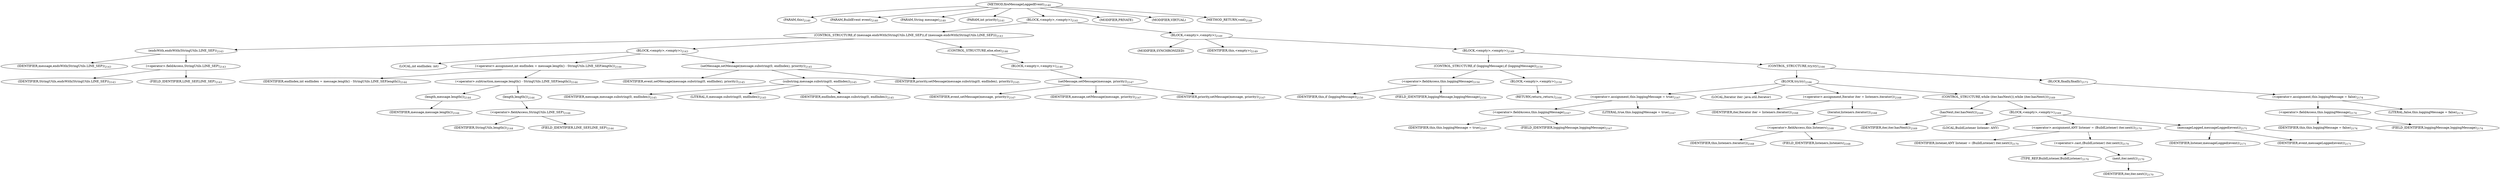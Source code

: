 digraph "fireMessageLoggedEvent" {  
"3565" [label = <(METHOD,fireMessageLoggedEvent)<SUB>2140</SUB>> ]
"233" [label = <(PARAM,this)<SUB>2140</SUB>> ]
"3566" [label = <(PARAM,BuildEvent event)<SUB>2140</SUB>> ]
"3567" [label = <(PARAM,String message)<SUB>2140</SUB>> ]
"3568" [label = <(PARAM,int priority)<SUB>2141</SUB>> ]
"3569" [label = <(BLOCK,&lt;empty&gt;,&lt;empty&gt;)<SUB>2141</SUB>> ]
"3570" [label = <(CONTROL_STRUCTURE,if (message.endsWith(StringUtils.LINE_SEP)),if (message.endsWith(StringUtils.LINE_SEP)))<SUB>2143</SUB>> ]
"3571" [label = <(endsWith,endsWith(StringUtils.LINE_SEP))<SUB>2143</SUB>> ]
"3572" [label = <(IDENTIFIER,message,endsWith(StringUtils.LINE_SEP))<SUB>2143</SUB>> ]
"3573" [label = <(&lt;operator&gt;.fieldAccess,StringUtils.LINE_SEP)<SUB>2143</SUB>> ]
"3574" [label = <(IDENTIFIER,StringUtils,endsWith(StringUtils.LINE_SEP))<SUB>2143</SUB>> ]
"3575" [label = <(FIELD_IDENTIFIER,LINE_SEP,LINE_SEP)<SUB>2143</SUB>> ]
"3576" [label = <(BLOCK,&lt;empty&gt;,&lt;empty&gt;)<SUB>2143</SUB>> ]
"3577" [label = <(LOCAL,int endIndex: int)> ]
"3578" [label = <(&lt;operator&gt;.assignment,int endIndex = message.length() - StringUtils.LINE_SEP.length())<SUB>2144</SUB>> ]
"3579" [label = <(IDENTIFIER,endIndex,int endIndex = message.length() - StringUtils.LINE_SEP.length())<SUB>2144</SUB>> ]
"3580" [label = <(&lt;operator&gt;.subtraction,message.length() - StringUtils.LINE_SEP.length())<SUB>2144</SUB>> ]
"3581" [label = <(length,message.length())<SUB>2144</SUB>> ]
"3582" [label = <(IDENTIFIER,message,message.length())<SUB>2144</SUB>> ]
"3583" [label = <(length,length())<SUB>2144</SUB>> ]
"3584" [label = <(&lt;operator&gt;.fieldAccess,StringUtils.LINE_SEP)<SUB>2144</SUB>> ]
"3585" [label = <(IDENTIFIER,StringUtils,length())<SUB>2144</SUB>> ]
"3586" [label = <(FIELD_IDENTIFIER,LINE_SEP,LINE_SEP)<SUB>2144</SUB>> ]
"3587" [label = <(setMessage,setMessage(message.substring(0, endIndex), priority))<SUB>2145</SUB>> ]
"3588" [label = <(IDENTIFIER,event,setMessage(message.substring(0, endIndex), priority))<SUB>2145</SUB>> ]
"3589" [label = <(substring,message.substring(0, endIndex))<SUB>2145</SUB>> ]
"3590" [label = <(IDENTIFIER,message,message.substring(0, endIndex))<SUB>2145</SUB>> ]
"3591" [label = <(LITERAL,0,message.substring(0, endIndex))<SUB>2145</SUB>> ]
"3592" [label = <(IDENTIFIER,endIndex,message.substring(0, endIndex))<SUB>2145</SUB>> ]
"3593" [label = <(IDENTIFIER,priority,setMessage(message.substring(0, endIndex), priority))<SUB>2145</SUB>> ]
"3594" [label = <(CONTROL_STRUCTURE,else,else)<SUB>2146</SUB>> ]
"3595" [label = <(BLOCK,&lt;empty&gt;,&lt;empty&gt;)<SUB>2146</SUB>> ]
"3596" [label = <(setMessage,setMessage(message, priority))<SUB>2147</SUB>> ]
"3597" [label = <(IDENTIFIER,event,setMessage(message, priority))<SUB>2147</SUB>> ]
"3598" [label = <(IDENTIFIER,message,setMessage(message, priority))<SUB>2147</SUB>> ]
"3599" [label = <(IDENTIFIER,priority,setMessage(message, priority))<SUB>2147</SUB>> ]
"3600" [label = <(BLOCK,&lt;empty&gt;,&lt;empty&gt;)<SUB>2149</SUB>> ]
"3601" [label = <(MODIFIER,SYNCHRONIZED)> ]
"232" [label = <(IDENTIFIER,this,&lt;empty&gt;)<SUB>2149</SUB>> ]
"3602" [label = <(BLOCK,&lt;empty&gt;,&lt;empty&gt;)<SUB>2149</SUB>> ]
"3603" [label = <(CONTROL_STRUCTURE,if (loggingMessage),if (loggingMessage))<SUB>2150</SUB>> ]
"3604" [label = <(&lt;operator&gt;.fieldAccess,this.loggingMessage)<SUB>2150</SUB>> ]
"3605" [label = <(IDENTIFIER,this,if (loggingMessage))<SUB>2150</SUB>> ]
"3606" [label = <(FIELD_IDENTIFIER,loggingMessage,loggingMessage)<SUB>2150</SUB>> ]
"3607" [label = <(BLOCK,&lt;empty&gt;,&lt;empty&gt;)<SUB>2150</SUB>> ]
"3608" [label = <(RETURN,return;,return;)<SUB>2164</SUB>> ]
"3609" [label = <(CONTROL_STRUCTURE,try,try)<SUB>2166</SUB>> ]
"3610" [label = <(BLOCK,try,try)<SUB>2166</SUB>> ]
"3611" [label = <(&lt;operator&gt;.assignment,this.loggingMessage = true)<SUB>2167</SUB>> ]
"3612" [label = <(&lt;operator&gt;.fieldAccess,this.loggingMessage)<SUB>2167</SUB>> ]
"3613" [label = <(IDENTIFIER,this,this.loggingMessage = true)<SUB>2167</SUB>> ]
"3614" [label = <(FIELD_IDENTIFIER,loggingMessage,loggingMessage)<SUB>2167</SUB>> ]
"3615" [label = <(LITERAL,true,this.loggingMessage = true)<SUB>2167</SUB>> ]
"3616" [label = <(LOCAL,Iterator iter: java.util.Iterator)> ]
"3617" [label = <(&lt;operator&gt;.assignment,Iterator iter = listeners.iterator())<SUB>2168</SUB>> ]
"3618" [label = <(IDENTIFIER,iter,Iterator iter = listeners.iterator())<SUB>2168</SUB>> ]
"3619" [label = <(iterator,listeners.iterator())<SUB>2168</SUB>> ]
"3620" [label = <(&lt;operator&gt;.fieldAccess,this.listeners)<SUB>2168</SUB>> ]
"3621" [label = <(IDENTIFIER,this,listeners.iterator())<SUB>2168</SUB>> ]
"3622" [label = <(FIELD_IDENTIFIER,listeners,listeners)<SUB>2168</SUB>> ]
"3623" [label = <(CONTROL_STRUCTURE,while (iter.hasNext()),while (iter.hasNext()))<SUB>2169</SUB>> ]
"3624" [label = <(hasNext,iter.hasNext())<SUB>2169</SUB>> ]
"3625" [label = <(IDENTIFIER,iter,iter.hasNext())<SUB>2169</SUB>> ]
"3626" [label = <(BLOCK,&lt;empty&gt;,&lt;empty&gt;)<SUB>2169</SUB>> ]
"3627" [label = <(LOCAL,BuildListener listener: ANY)> ]
"3628" [label = <(&lt;operator&gt;.assignment,ANY listener = (BuildListener) iter.next())<SUB>2170</SUB>> ]
"3629" [label = <(IDENTIFIER,listener,ANY listener = (BuildListener) iter.next())<SUB>2170</SUB>> ]
"3630" [label = <(&lt;operator&gt;.cast,(BuildListener) iter.next())<SUB>2170</SUB>> ]
"3631" [label = <(TYPE_REF,BuildListener,BuildListener)<SUB>2170</SUB>> ]
"3632" [label = <(next,iter.next())<SUB>2170</SUB>> ]
"3633" [label = <(IDENTIFIER,iter,iter.next())<SUB>2170</SUB>> ]
"3634" [label = <(messageLogged,messageLogged(event))<SUB>2171</SUB>> ]
"3635" [label = <(IDENTIFIER,listener,messageLogged(event))<SUB>2171</SUB>> ]
"3636" [label = <(IDENTIFIER,event,messageLogged(event))<SUB>2171</SUB>> ]
"3637" [label = <(BLOCK,finally,finally)<SUB>2173</SUB>> ]
"3638" [label = <(&lt;operator&gt;.assignment,this.loggingMessage = false)<SUB>2174</SUB>> ]
"3639" [label = <(&lt;operator&gt;.fieldAccess,this.loggingMessage)<SUB>2174</SUB>> ]
"3640" [label = <(IDENTIFIER,this,this.loggingMessage = false)<SUB>2174</SUB>> ]
"3641" [label = <(FIELD_IDENTIFIER,loggingMessage,loggingMessage)<SUB>2174</SUB>> ]
"3642" [label = <(LITERAL,false,this.loggingMessage = false)<SUB>2174</SUB>> ]
"3643" [label = <(MODIFIER,PRIVATE)> ]
"3644" [label = <(MODIFIER,VIRTUAL)> ]
"3645" [label = <(METHOD_RETURN,void)<SUB>2140</SUB>> ]
  "3565" -> "233" 
  "3565" -> "3566" 
  "3565" -> "3567" 
  "3565" -> "3568" 
  "3565" -> "3569" 
  "3565" -> "3643" 
  "3565" -> "3644" 
  "3565" -> "3645" 
  "3569" -> "3570" 
  "3569" -> "3600" 
  "3570" -> "3571" 
  "3570" -> "3576" 
  "3570" -> "3594" 
  "3571" -> "3572" 
  "3571" -> "3573" 
  "3573" -> "3574" 
  "3573" -> "3575" 
  "3576" -> "3577" 
  "3576" -> "3578" 
  "3576" -> "3587" 
  "3578" -> "3579" 
  "3578" -> "3580" 
  "3580" -> "3581" 
  "3580" -> "3583" 
  "3581" -> "3582" 
  "3583" -> "3584" 
  "3584" -> "3585" 
  "3584" -> "3586" 
  "3587" -> "3588" 
  "3587" -> "3589" 
  "3587" -> "3593" 
  "3589" -> "3590" 
  "3589" -> "3591" 
  "3589" -> "3592" 
  "3594" -> "3595" 
  "3595" -> "3596" 
  "3596" -> "3597" 
  "3596" -> "3598" 
  "3596" -> "3599" 
  "3600" -> "3601" 
  "3600" -> "232" 
  "3600" -> "3602" 
  "3602" -> "3603" 
  "3602" -> "3609" 
  "3603" -> "3604" 
  "3603" -> "3607" 
  "3604" -> "3605" 
  "3604" -> "3606" 
  "3607" -> "3608" 
  "3609" -> "3610" 
  "3609" -> "3637" 
  "3610" -> "3611" 
  "3610" -> "3616" 
  "3610" -> "3617" 
  "3610" -> "3623" 
  "3611" -> "3612" 
  "3611" -> "3615" 
  "3612" -> "3613" 
  "3612" -> "3614" 
  "3617" -> "3618" 
  "3617" -> "3619" 
  "3619" -> "3620" 
  "3620" -> "3621" 
  "3620" -> "3622" 
  "3623" -> "3624" 
  "3623" -> "3626" 
  "3624" -> "3625" 
  "3626" -> "3627" 
  "3626" -> "3628" 
  "3626" -> "3634" 
  "3628" -> "3629" 
  "3628" -> "3630" 
  "3630" -> "3631" 
  "3630" -> "3632" 
  "3632" -> "3633" 
  "3634" -> "3635" 
  "3634" -> "3636" 
  "3637" -> "3638" 
  "3638" -> "3639" 
  "3638" -> "3642" 
  "3639" -> "3640" 
  "3639" -> "3641" 
}

